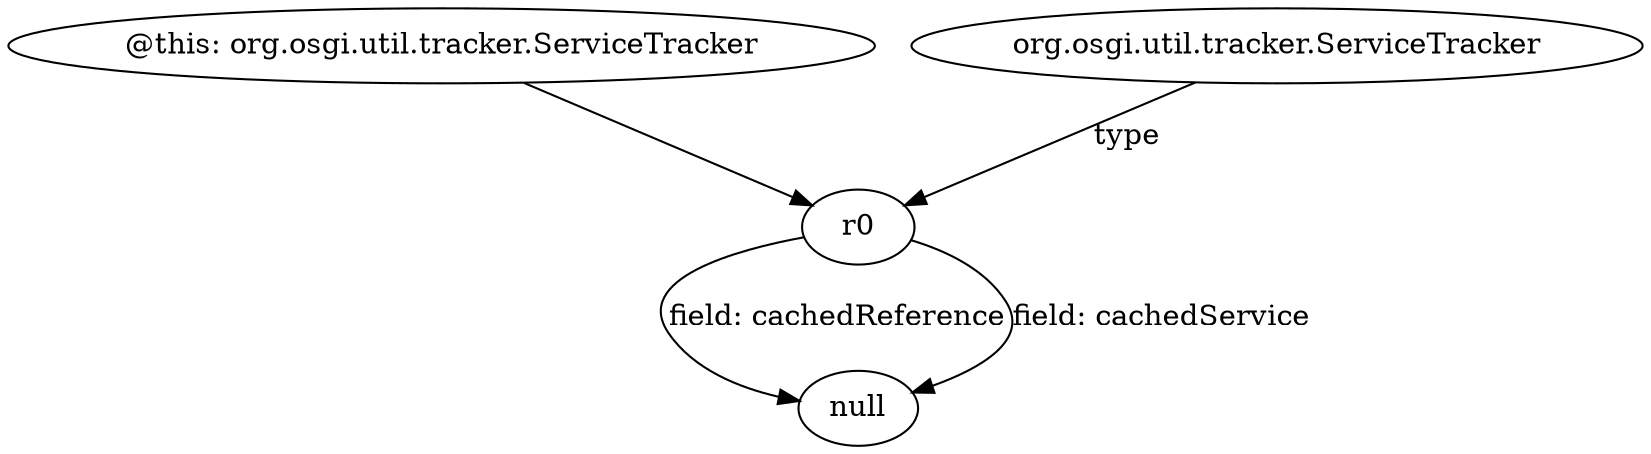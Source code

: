 digraph g {
0[label="@this: org.osgi.util.tracker.ServiceTracker"]
1[label="r0"]
0->1[label=""]
2[label="org.osgi.util.tracker.ServiceTracker"]
2->1[label="type"]
3[label="null"]
1->3[label="field: cachedReference"]
1->3[label="field: cachedService"]
}